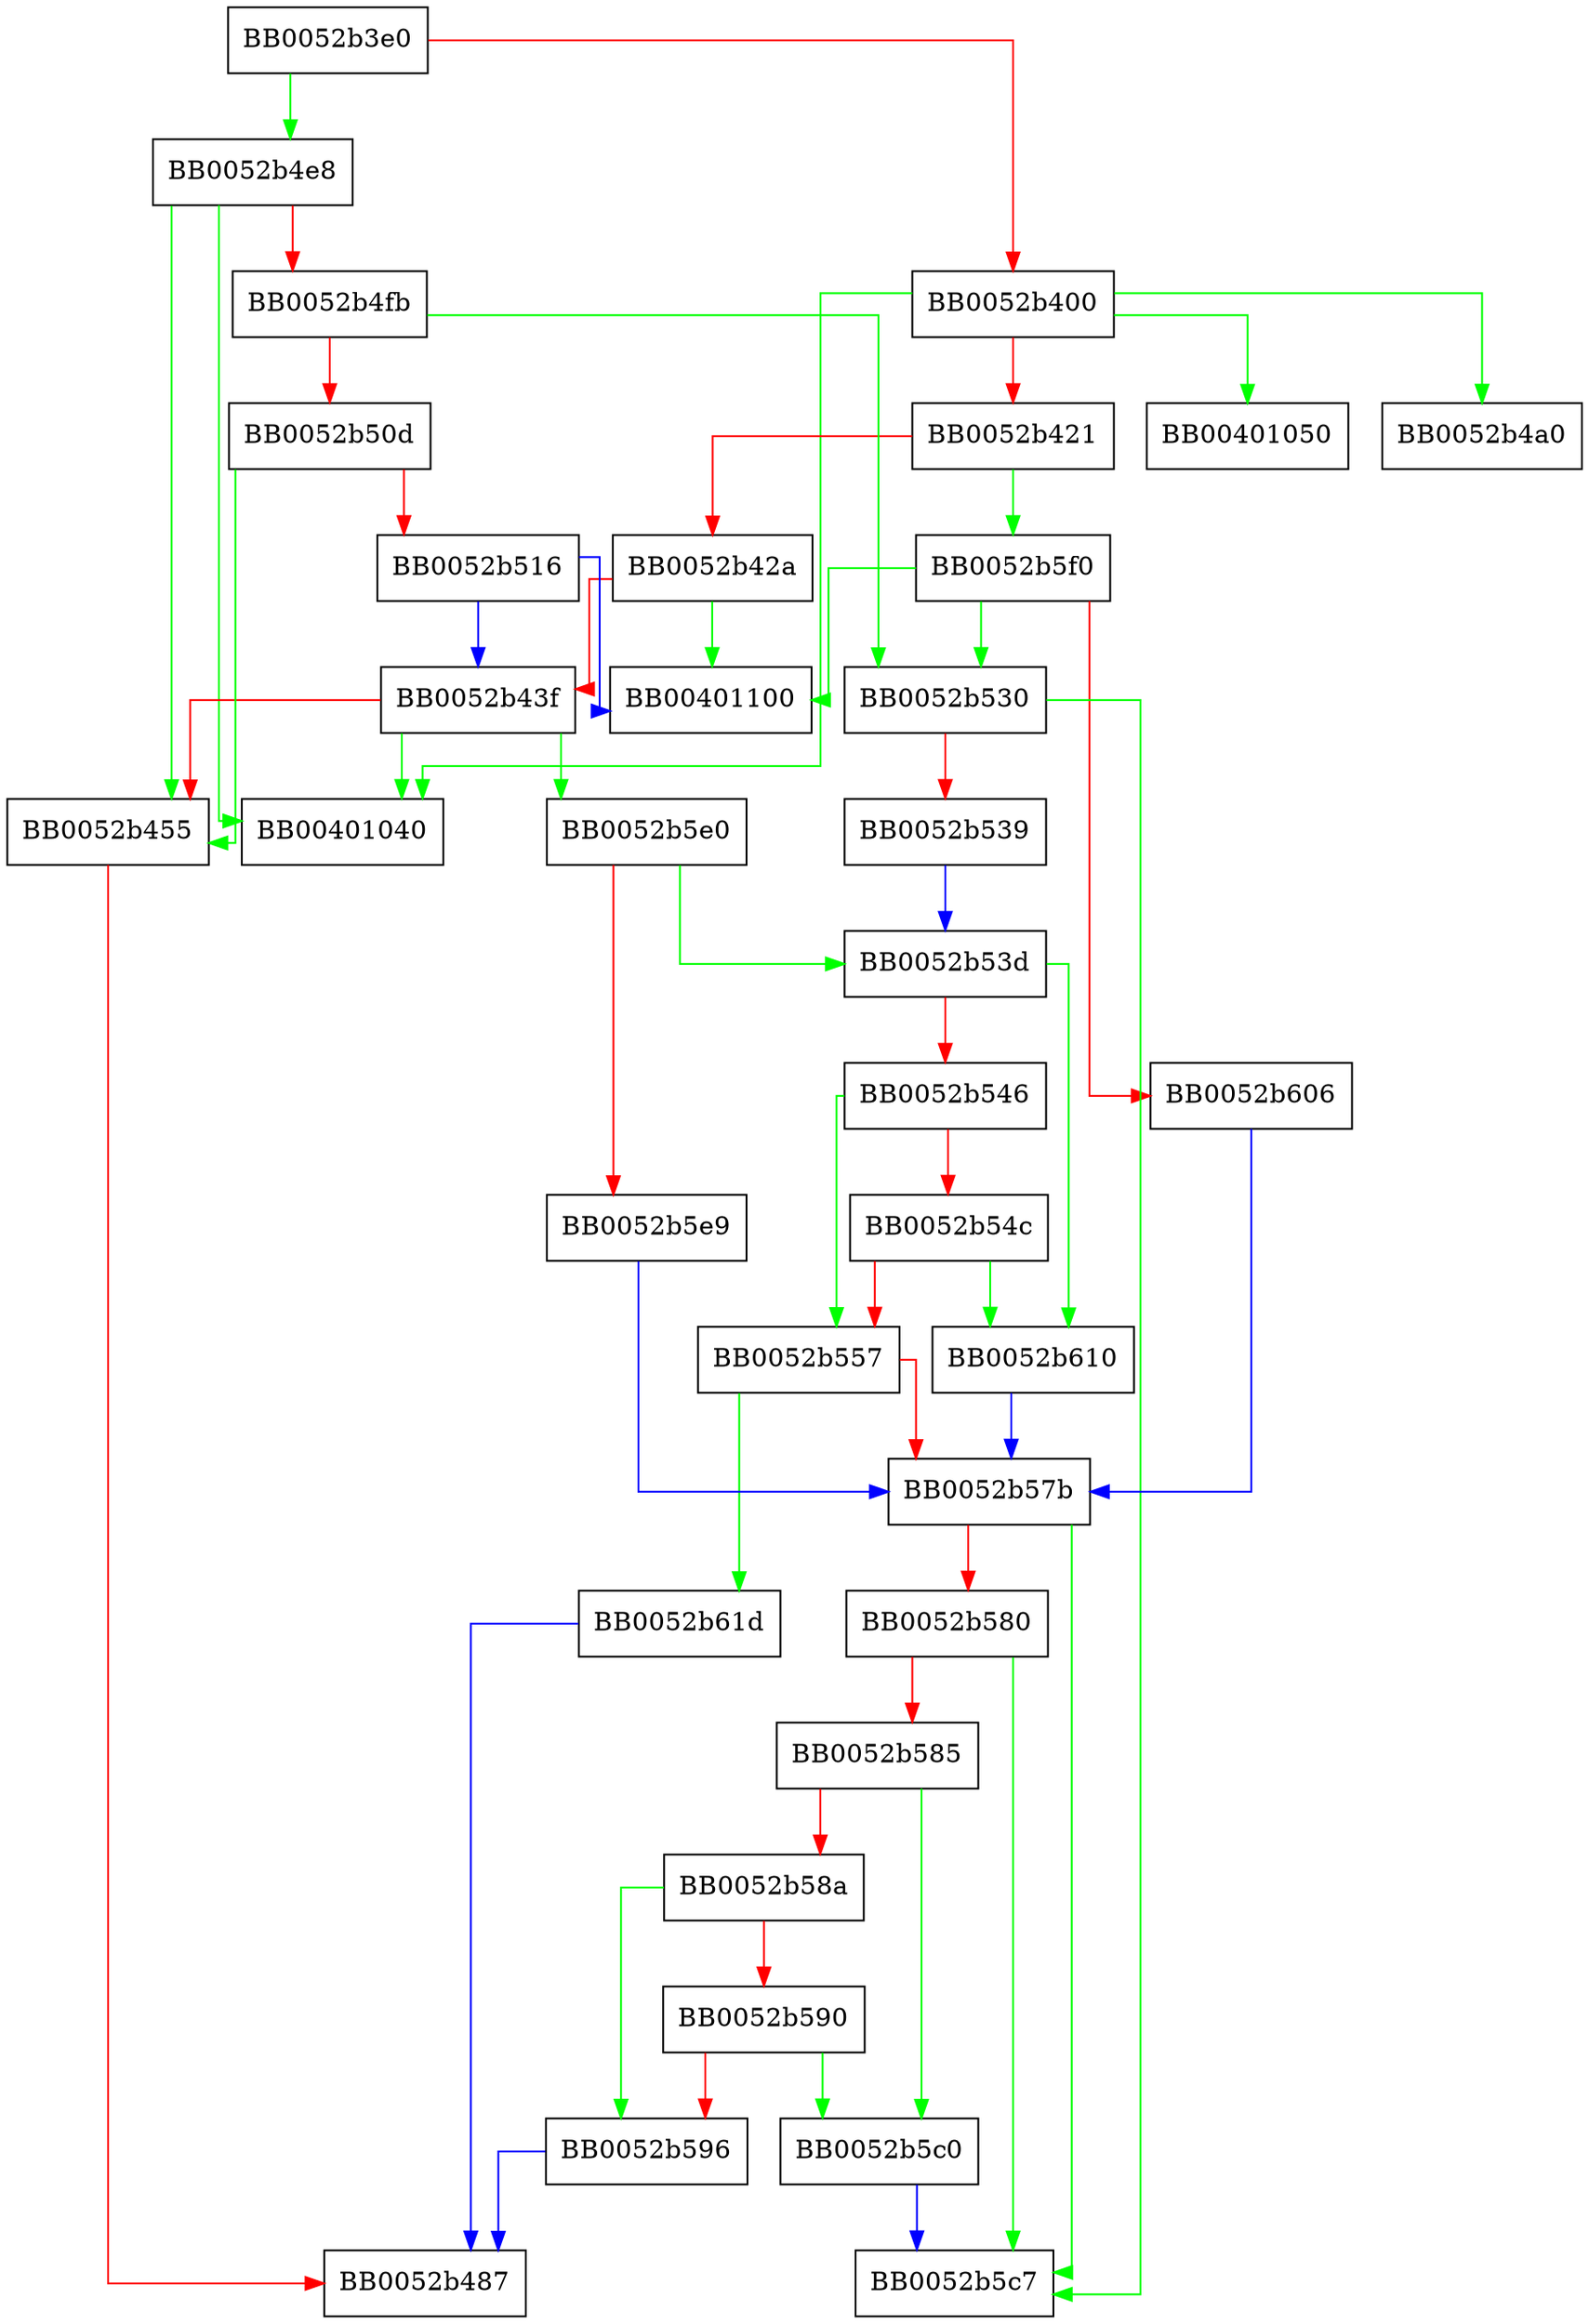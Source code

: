 digraph BIO_parse_hostserv {
  node [shape="box"];
  graph [splines=ortho];
  BB0052b3e0 -> BB0052b4e8 [color="green"];
  BB0052b3e0 -> BB0052b400 [color="red"];
  BB0052b400 -> BB00401050 [color="green"];
  BB0052b400 -> BB00401040 [color="green"];
  BB0052b400 -> BB0052b4a0 [color="green"];
  BB0052b400 -> BB0052b421 [color="red"];
  BB0052b421 -> BB0052b5f0 [color="green"];
  BB0052b421 -> BB0052b42a [color="red"];
  BB0052b42a -> BB00401100 [color="green"];
  BB0052b42a -> BB0052b43f [color="red"];
  BB0052b43f -> BB00401040 [color="green"];
  BB0052b43f -> BB0052b5e0 [color="green"];
  BB0052b43f -> BB0052b455 [color="red"];
  BB0052b455 -> BB0052b487 [color="red"];
  BB0052b4e8 -> BB00401040 [color="green"];
  BB0052b4e8 -> BB0052b455 [color="green"];
  BB0052b4e8 -> BB0052b4fb [color="red"];
  BB0052b4fb -> BB0052b530 [color="green"];
  BB0052b4fb -> BB0052b50d [color="red"];
  BB0052b50d -> BB0052b455 [color="green"];
  BB0052b50d -> BB0052b516 [color="red"];
  BB0052b516 -> BB00401100 [color="blue"];
  BB0052b516 -> BB0052b43f [color="blue"];
  BB0052b530 -> BB0052b5c7 [color="green"];
  BB0052b530 -> BB0052b539 [color="red"];
  BB0052b539 -> BB0052b53d [color="blue"];
  BB0052b53d -> BB0052b610 [color="green"];
  BB0052b53d -> BB0052b546 [color="red"];
  BB0052b546 -> BB0052b557 [color="green"];
  BB0052b546 -> BB0052b54c [color="red"];
  BB0052b54c -> BB0052b610 [color="green"];
  BB0052b54c -> BB0052b557 [color="red"];
  BB0052b557 -> BB0052b61d [color="green"];
  BB0052b557 -> BB0052b57b [color="red"];
  BB0052b57b -> BB0052b5c7 [color="green"];
  BB0052b57b -> BB0052b580 [color="red"];
  BB0052b580 -> BB0052b5c7 [color="green"];
  BB0052b580 -> BB0052b585 [color="red"];
  BB0052b585 -> BB0052b5c0 [color="green"];
  BB0052b585 -> BB0052b58a [color="red"];
  BB0052b58a -> BB0052b596 [color="green"];
  BB0052b58a -> BB0052b590 [color="red"];
  BB0052b590 -> BB0052b5c0 [color="green"];
  BB0052b590 -> BB0052b596 [color="red"];
  BB0052b596 -> BB0052b487 [color="blue"];
  BB0052b5c0 -> BB0052b5c7 [color="blue"];
  BB0052b5e0 -> BB0052b53d [color="green"];
  BB0052b5e0 -> BB0052b5e9 [color="red"];
  BB0052b5e9 -> BB0052b57b [color="blue"];
  BB0052b5f0 -> BB00401100 [color="green"];
  BB0052b5f0 -> BB0052b530 [color="green"];
  BB0052b5f0 -> BB0052b606 [color="red"];
  BB0052b606 -> BB0052b57b [color="blue"];
  BB0052b610 -> BB0052b57b [color="blue"];
  BB0052b61d -> BB0052b487 [color="blue"];
}